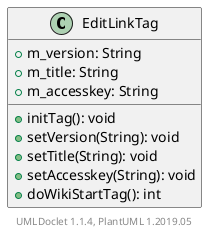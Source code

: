 @startuml

    class EditLinkTag [[EditLinkTag.html]] {
        +m_version: String
        +m_title: String
        +m_accesskey: String
        +initTag(): void
        +setVersion(String): void
        +setTitle(String): void
        +setAccesskey(String): void
        +doWikiStartTag(): int
    }


    center footer UMLDoclet 1.1.4, PlantUML 1.2019.05
@enduml
